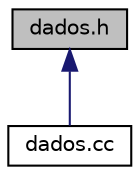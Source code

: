 digraph "dados.h"
{
 // LATEX_PDF_SIZE
  edge [fontname="Helvetica",fontsize="10",labelfontname="Helvetica",labelfontsize="10"];
  node [fontname="Helvetica",fontsize="10",shape=record];
  Node1 [label="dados.h",height=0.2,width=0.4,color="black", fillcolor="grey75", style="filled", fontcolor="black",tooltip="La clase dados representa el lanzamiento de 2 dados."];
  Node1 -> Node2 [dir="back",color="midnightblue",fontsize="10",style="solid",fontname="Helvetica"];
  Node2 [label="dados.cc",height=0.2,width=0.4,color="black", fillcolor="white", style="filled",URL="$dados_8cc.html",tooltip="Cuerpo de los metodos de la clase Dados."];
}
